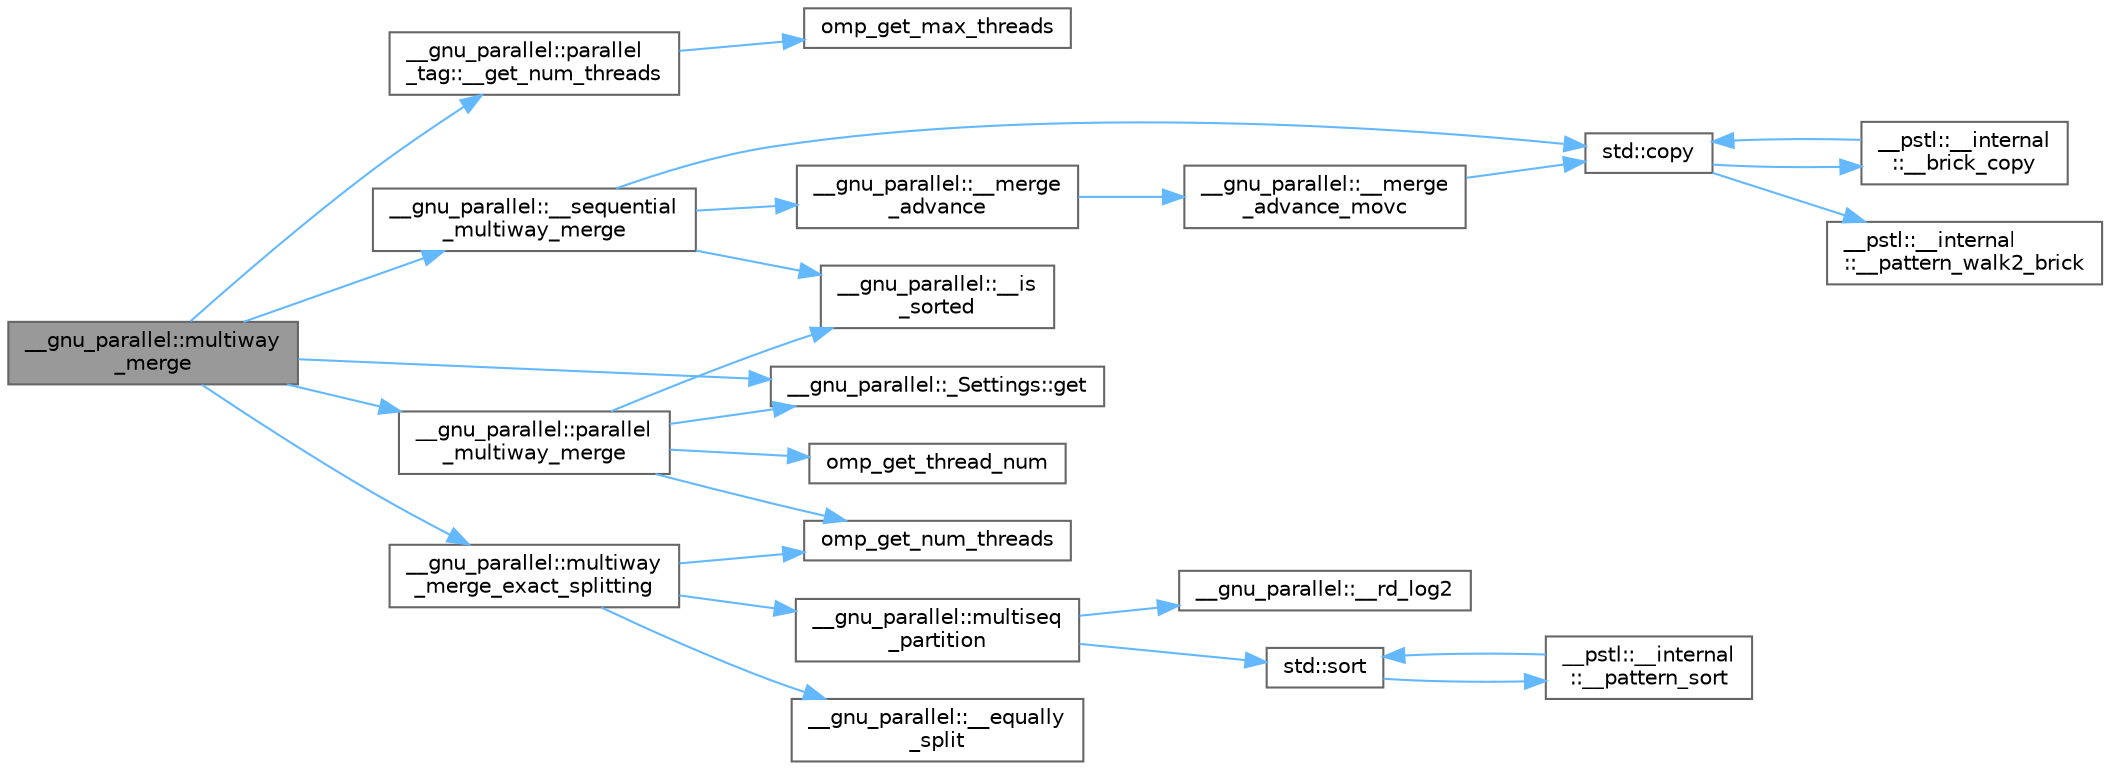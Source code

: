 digraph "__gnu_parallel::multiway_merge"
{
 // LATEX_PDF_SIZE
  bgcolor="transparent";
  edge [fontname=Helvetica,fontsize=10,labelfontname=Helvetica,labelfontsize=10];
  node [fontname=Helvetica,fontsize=10,shape=box,height=0.2,width=0.4];
  rankdir="LR";
  Node1 [id="Node000001",label="__gnu_parallel::multiway\l_merge",height=0.2,width=0.4,color="gray40", fillcolor="grey60", style="filled", fontcolor="black",tooltip=" "];
  Node1 -> Node2 [id="edge51_Node000001_Node000002",color="steelblue1",style="solid",tooltip=" "];
  Node2 [id="Node000002",label="__gnu_parallel::parallel\l_tag::__get_num_threads",height=0.2,width=0.4,color="grey40", fillcolor="white", style="filled",URL="$struct____gnu__parallel_1_1parallel__tag.html#a18b32829b31b902699690b750e190e59",tooltip="Find out desired number of threads."];
  Node2 -> Node3 [id="edge52_Node000002_Node000003",color="steelblue1",style="solid",tooltip=" "];
  Node3 [id="Node000003",label="omp_get_max_threads",height=0.2,width=0.4,color="grey40", fillcolor="white", style="filled",URL="$_classes_2lib_2include_2omp_8h.html#a54430ed3c727a27db57290ec784b0b09",tooltip=" "];
  Node1 -> Node4 [id="edge53_Node000001_Node000004",color="steelblue1",style="solid",tooltip=" "];
  Node4 [id="Node000004",label="__gnu_parallel::__sequential\l_multiway_merge",height=0.2,width=0.4,color="grey40", fillcolor="white", style="filled",URL="$namespace____gnu__parallel.html#a5ccf0d17d06a0cdd449939227e55bd9d",tooltip="Sequential multi-way merging switch."];
  Node4 -> Node5 [id="edge54_Node000004_Node000005",color="steelblue1",style="solid",tooltip=" "];
  Node5 [id="Node000005",label="__gnu_parallel::__is\l_sorted",height=0.2,width=0.4,color="grey40", fillcolor="white", style="filled",URL="$namespace____gnu__parallel.html#a34e76513fa46ae5c7bc8c45677289112",tooltip="Check whether [__begin, __end) is sorted according to __comp."];
  Node4 -> Node6 [id="edge55_Node000004_Node000006",color="steelblue1",style="solid",tooltip=" "];
  Node6 [id="Node000006",label="__gnu_parallel::__merge\l_advance",height=0.2,width=0.4,color="grey40", fillcolor="white", style="filled",URL="$namespace____gnu__parallel.html#a0059cd13cc6ab70692f8309ad92cb548",tooltip="Merge routine being able to merge only the __max_length smallest elements."];
  Node6 -> Node7 [id="edge56_Node000006_Node000007",color="steelblue1",style="solid",tooltip=" "];
  Node7 [id="Node000007",label="__gnu_parallel::__merge\l_advance_movc",height=0.2,width=0.4,color="grey40", fillcolor="white", style="filled",URL="$namespace____gnu__parallel.html#a8deacd343b40dc77deeb1a8e515e7358",tooltip="Merge routine being able to merge only the __max_length smallest elements."];
  Node7 -> Node8 [id="edge57_Node000007_Node000008",color="steelblue1",style="solid",tooltip=" "];
  Node8 [id="Node000008",label="std::copy",height=0.2,width=0.4,color="grey40", fillcolor="white", style="filled",URL="$namespacestd.html#a4e3366cc5ea1e47fac759952b877ed0d",tooltip=" "];
  Node8 -> Node9 [id="edge58_Node000008_Node000009",color="steelblue1",style="solid",tooltip=" "];
  Node9 [id="Node000009",label="__pstl::__internal\l::__brick_copy",height=0.2,width=0.4,color="grey40", fillcolor="white", style="filled",URL="$namespace____pstl_1_1____internal.html#afeb0a574201d45df430150e28155b9de",tooltip=" "];
  Node9 -> Node8 [id="edge59_Node000009_Node000008",color="steelblue1",style="solid",tooltip=" "];
  Node8 -> Node10 [id="edge60_Node000008_Node000010",color="steelblue1",style="solid",tooltip=" "];
  Node10 [id="Node000010",label="__pstl::__internal\l::__pattern_walk2_brick",height=0.2,width=0.4,color="grey40", fillcolor="white", style="filled",URL="$namespace____pstl_1_1____internal.html#a28e6956cf2cd3d8cfe4949d41a700cc5",tooltip=" "];
  Node4 -> Node8 [id="edge61_Node000004_Node000008",color="steelblue1",style="solid",tooltip=" "];
  Node1 -> Node11 [id="edge62_Node000001_Node000011",color="steelblue1",style="solid",tooltip=" "];
  Node11 [id="Node000011",label="__gnu_parallel::_Settings::get",height=0.2,width=0.4,color="grey40", fillcolor="white", style="filled",URL="$struct____gnu__parallel_1_1___settings.html#adf11d9453707f1145a9e221ab7630bd3",tooltip="Get the global settings."];
  Node1 -> Node12 [id="edge63_Node000001_Node000012",color="steelblue1",style="solid",tooltip=" "];
  Node12 [id="Node000012",label="__gnu_parallel::multiway\l_merge_exact_splitting",height=0.2,width=0.4,color="grey40", fillcolor="white", style="filled",URL="$namespace____gnu__parallel.html#a567621588e461a8759651e29cd964ab9",tooltip="Exact splitting for parallel multiway-merge routine."];
  Node12 -> Node13 [id="edge64_Node000012_Node000013",color="steelblue1",style="solid",tooltip=" "];
  Node13 [id="Node000013",label="__gnu_parallel::__equally\l_split",height=0.2,width=0.4,color="grey40", fillcolor="white", style="filled",URL="$namespace____gnu__parallel.html#ac799255921e70b0378d145924d673f9c",tooltip="function to split a sequence into parts of almost equal size."];
  Node12 -> Node14 [id="edge65_Node000012_Node000014",color="steelblue1",style="solid",tooltip=" "];
  Node14 [id="Node000014",label="__gnu_parallel::multiseq\l_partition",height=0.2,width=0.4,color="grey40", fillcolor="white", style="filled",URL="$namespace____gnu__parallel.html#ade1f4c5da0794c4f1a09465d4aee6c1d",tooltip="Splits several sorted sequences at a certain global __rank, resulting in a splitting point for each s..."];
  Node14 -> Node15 [id="edge66_Node000014_Node000015",color="steelblue1",style="solid",tooltip=" "];
  Node15 [id="Node000015",label="__gnu_parallel::__rd_log2",height=0.2,width=0.4,color="grey40", fillcolor="white", style="filled",URL="$namespace____gnu__parallel.html#ae8e1f6dc07de01f28bf591339cf8aa9c",tooltip="Calculates the rounded-down logarithm of __n for base 2."];
  Node14 -> Node16 [id="edge67_Node000014_Node000016",color="steelblue1",style="solid",tooltip=" "];
  Node16 [id="Node000016",label="std::sort",height=0.2,width=0.4,color="grey40", fillcolor="white", style="filled",URL="$namespacestd.html#a73a397864aa701b5bd48fae555f4f935",tooltip=" "];
  Node16 -> Node17 [id="edge68_Node000016_Node000017",color="steelblue1",style="solid",tooltip=" "];
  Node17 [id="Node000017",label="__pstl::__internal\l::__pattern_sort",height=0.2,width=0.4,color="grey40", fillcolor="white", style="filled",URL="$namespace____pstl_1_1____internal.html#a5ccc13fdf58da10d6d45be7770ad0a4c",tooltip=" "];
  Node17 -> Node16 [id="edge69_Node000017_Node000016",color="steelblue1",style="solid",tooltip=" "];
  Node12 -> Node18 [id="edge70_Node000012_Node000018",color="steelblue1",style="solid",tooltip=" "];
  Node18 [id="Node000018",label="omp_get_num_threads",height=0.2,width=0.4,color="grey40", fillcolor="white", style="filled",URL="$_classes_2lib_2include_2omp_8h.html#ac42ead04531fd33507e3d3a6f648b200",tooltip=" "];
  Node1 -> Node19 [id="edge71_Node000001_Node000019",color="steelblue1",style="solid",tooltip=" "];
  Node19 [id="Node000019",label="__gnu_parallel::parallel\l_multiway_merge",height=0.2,width=0.4,color="grey40", fillcolor="white", style="filled",URL="$namespace____gnu__parallel.html#a14c854d00d1321cf1ee7f6d12fb955c4",tooltip="Parallel multi-way merge routine."];
  Node19 -> Node5 [id="edge72_Node000019_Node000005",color="steelblue1",style="solid",tooltip=" "];
  Node19 -> Node11 [id="edge73_Node000019_Node000011",color="steelblue1",style="solid",tooltip=" "];
  Node19 -> Node18 [id="edge74_Node000019_Node000018",color="steelblue1",style="solid",tooltip=" "];
  Node19 -> Node20 [id="edge75_Node000019_Node000020",color="steelblue1",style="solid",tooltip=" "];
  Node20 [id="Node000020",label="omp_get_thread_num",height=0.2,width=0.4,color="grey40", fillcolor="white", style="filled",URL="$_classes_2lib_2include_2omp_8h.html#aa03cf372d8266eef024262a68d304e1b",tooltip=" "];
}
